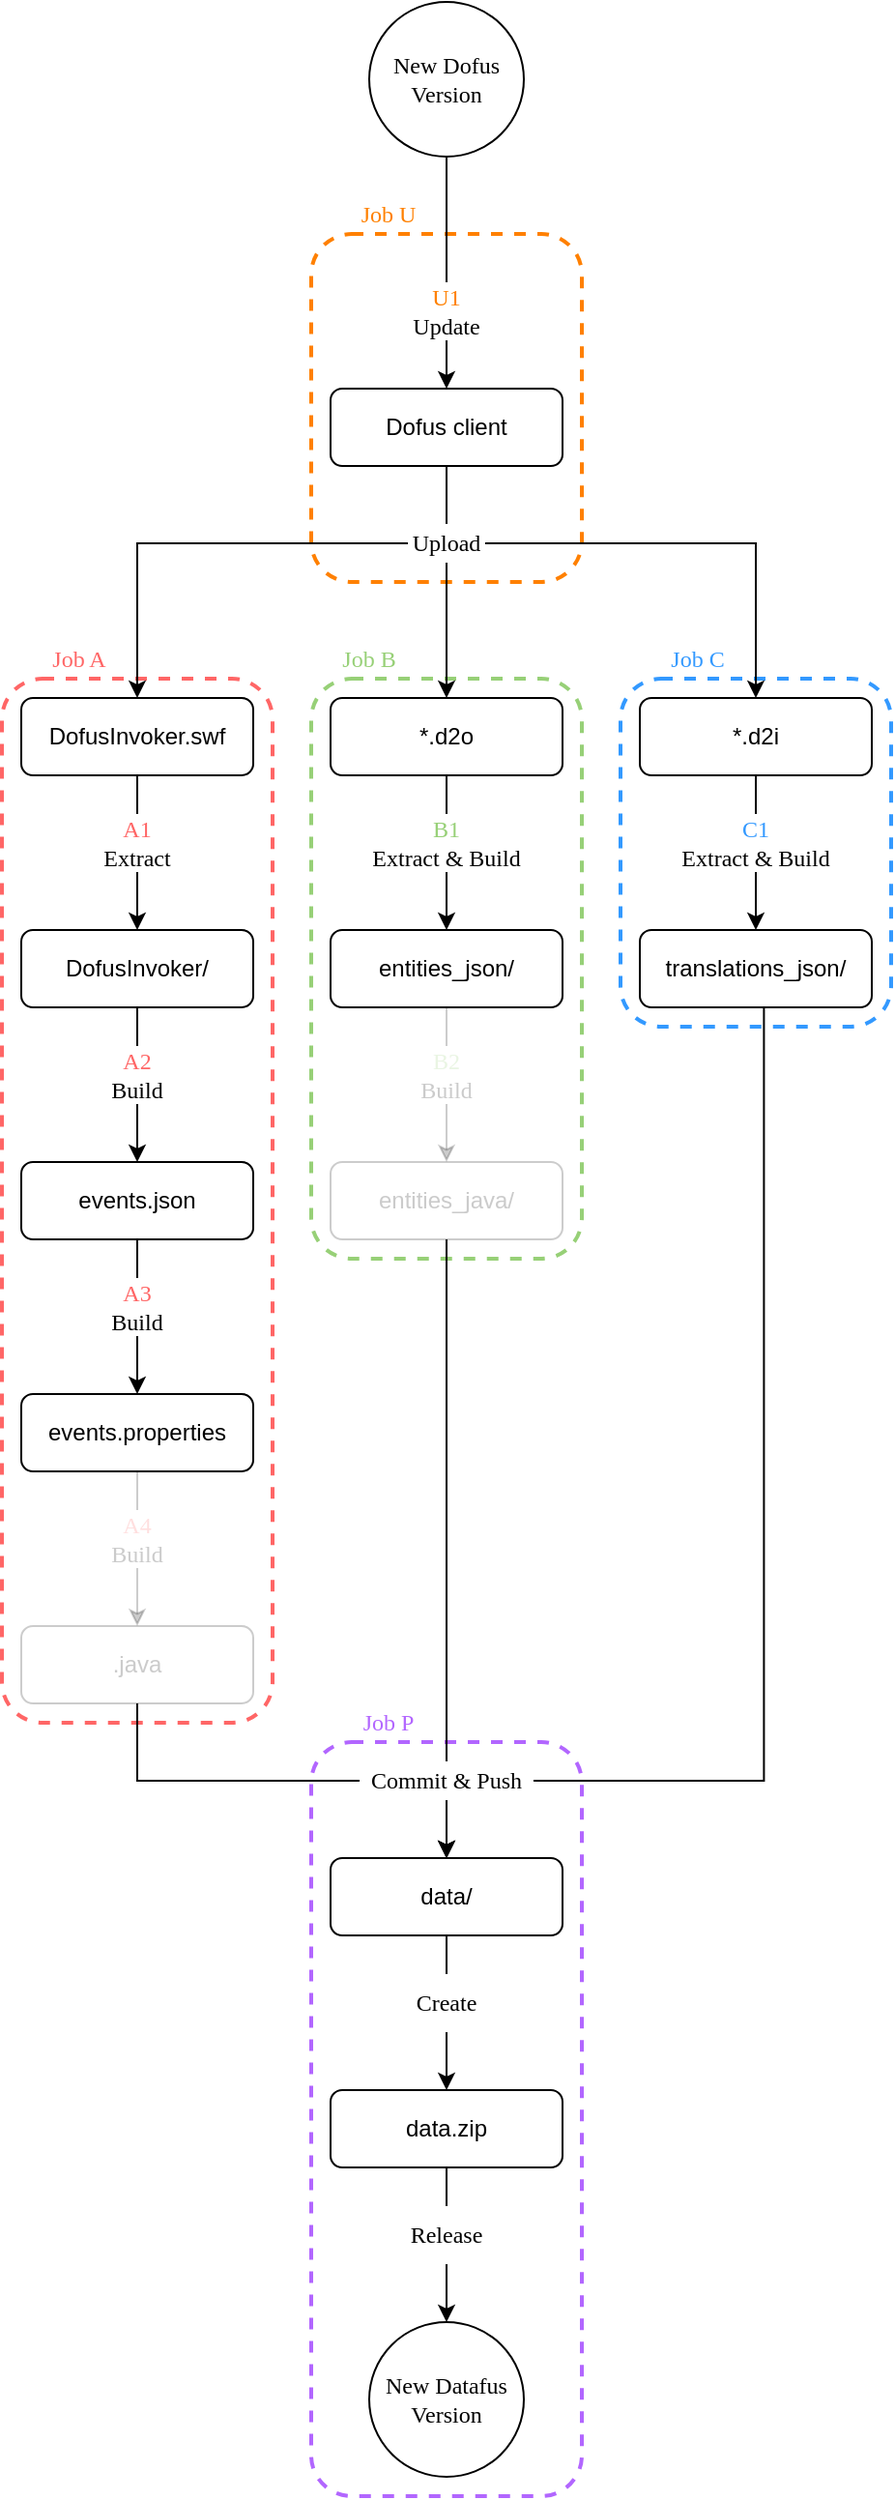 <mxfile version="21.1.4" type="device">
  <diagram id="nhp_7rRbsJUrWBSMZgtv" name="Page-1">
    <mxGraphModel dx="989" dy="1120" grid="1" gridSize="10" guides="1" tooltips="1" connect="1" arrows="1" fold="1" page="1" pageScale="1" pageWidth="520" pageHeight="600" math="0" shadow="0">
      <root>
        <mxCell id="0" />
        <mxCell id="1" parent="0" />
        <mxCell id="sLgVvRYrVAXlJ8nYai_G-16" value="" style="rounded=1;whiteSpace=wrap;html=1;fontFamily=Georgia;fillColor=none;dashed=1;strokeWidth=2;strokeColor=#B266FF;connectable=0;" parent="1" vertex="1">
          <mxGeometry x="190" y="700" width="140" height="390" as="geometry" />
        </mxCell>
        <mxCell id="sLgVvRYrVAXlJ8nYai_G-20" value="" style="rounded=1;whiteSpace=wrap;html=1;fontFamily=Georgia;fillColor=none;dashed=1;strokeWidth=2;strokeColor=#FF8000;connectable=0;" parent="1" vertex="1">
          <mxGeometry x="190" y="-80" width="140" height="180" as="geometry" />
        </mxCell>
        <mxCell id="apTINImMdSON69x1LJTN-12" value="" style="rounded=1;whiteSpace=wrap;html=1;fontFamily=Georgia;fillColor=none;dashed=1;strokeWidth=2;strokeColor=#FF6666;connectable=0;" parent="1" vertex="1">
          <mxGeometry x="30" y="150" width="140" height="540" as="geometry" />
        </mxCell>
        <mxCell id="apTINImMdSON69x1LJTN-14" value="" style="rounded=1;whiteSpace=wrap;html=1;fontFamily=Georgia;fillColor=none;dashed=1;strokeWidth=2;strokeColor=#3399FF;connectable=0;" parent="1" vertex="1">
          <mxGeometry x="350" y="150" width="140" height="180" as="geometry" />
        </mxCell>
        <mxCell id="apTINImMdSON69x1LJTN-13" value="" style="rounded=1;whiteSpace=wrap;html=1;fontFamily=Georgia;fillColor=none;dashed=1;strokeWidth=2;strokeColor=#97D077;connectable=0;" parent="1" vertex="1">
          <mxGeometry x="190" y="150" width="140" height="300" as="geometry" />
        </mxCell>
        <mxCell id="apTINImMdSON69x1LJTN-1" value="New Dofus Version" style="ellipse;whiteSpace=wrap;html=1;aspect=fixed;fontFamily=Georgia;" parent="1" vertex="1">
          <mxGeometry x="220" y="-200" width="80" height="80" as="geometry" />
        </mxCell>
        <mxCell id="apTINImMdSON69x1LJTN-2" value="*.d2o" style="rounded=1;whiteSpace=wrap;html=1;fontFamily=Helvetica;" parent="1" vertex="1">
          <mxGeometry x="200" y="160" width="120" height="40" as="geometry" />
        </mxCell>
        <mxCell id="apTINImMdSON69x1LJTN-3" value="*.d2i" style="rounded=1;whiteSpace=wrap;html=1;fontFamily=Helvetica;" parent="1" vertex="1">
          <mxGeometry x="360" y="160" width="120" height="40" as="geometry" />
        </mxCell>
        <mxCell id="apTINImMdSON69x1LJTN-4" value="DofusInvoker.swf" style="rounded=1;whiteSpace=wrap;html=1;fontFamily=Helvetica;" parent="1" vertex="1">
          <mxGeometry x="40" y="160" width="120" height="40" as="geometry" />
        </mxCell>
        <mxCell id="apTINImMdSON69x1LJTN-5" value="DofusInvoker/" style="rounded=1;whiteSpace=wrap;html=1;fontFamily=Helvetica;" parent="1" vertex="1">
          <mxGeometry x="40" y="280" width="120" height="40" as="geometry" />
        </mxCell>
        <mxCell id="apTINImMdSON69x1LJTN-6" value="entities_json/" style="rounded=1;whiteSpace=wrap;html=1;fontFamily=Helvetica;" parent="1" vertex="1">
          <mxGeometry x="200" y="280" width="120" height="40" as="geometry" />
        </mxCell>
        <mxCell id="apTINImMdSON69x1LJTN-7" value="translations_json/" style="rounded=1;whiteSpace=wrap;html=1;fontFamily=Helvetica;" parent="1" vertex="1">
          <mxGeometry x="360" y="280" width="120" height="40" as="geometry" />
        </mxCell>
        <mxCell id="apTINImMdSON69x1LJTN-8" value="entities_java/" style="rounded=1;whiteSpace=wrap;html=1;fontFamily=Helvetica;opacity=20;textOpacity=20;" parent="1" vertex="1">
          <mxGeometry x="200" y="400" width="120" height="40" as="geometry" />
        </mxCell>
        <mxCell id="apTINImMdSON69x1LJTN-9" value="events.json" style="rounded=1;whiteSpace=wrap;html=1;fontFamily=Helvetica;" parent="1" vertex="1">
          <mxGeometry x="40" y="400" width="120" height="40" as="geometry" />
        </mxCell>
        <mxCell id="apTINImMdSON69x1LJTN-10" value="events.properties" style="rounded=1;whiteSpace=wrap;html=1;fontFamily=Helvetica;" parent="1" vertex="1">
          <mxGeometry x="40" y="520" width="120" height="40" as="geometry" />
        </mxCell>
        <mxCell id="apTINImMdSON69x1LJTN-16" style="edgeStyle=orthogonalEdgeStyle;rounded=0;orthogonalLoop=1;jettySize=auto;html=1;exitX=0.5;exitY=1;exitDx=0;exitDy=0;entryX=0.5;entryY=0;entryDx=0;entryDy=0;fontFamily=Georgia;" parent="1" source="apTINImMdSON69x1LJTN-4" target="apTINImMdSON69x1LJTN-5" edge="1">
          <mxGeometry relative="1" as="geometry" />
        </mxCell>
        <mxCell id="apTINImMdSON69x1LJTN-17" style="edgeStyle=orthogonalEdgeStyle;rounded=0;orthogonalLoop=1;jettySize=auto;html=1;exitX=0.5;exitY=1;exitDx=0;exitDy=0;entryX=0.5;entryY=0;entryDx=0;entryDy=0;fontFamily=Georgia;" parent="1" source="apTINImMdSON69x1LJTN-5" target="apTINImMdSON69x1LJTN-9" edge="1">
          <mxGeometry relative="1" as="geometry">
            <mxPoint x="110" y="210" as="sourcePoint" />
            <mxPoint x="110" y="290" as="targetPoint" />
          </mxGeometry>
        </mxCell>
        <mxCell id="apTINImMdSON69x1LJTN-18" style="edgeStyle=orthogonalEdgeStyle;rounded=0;orthogonalLoop=1;jettySize=auto;html=1;exitX=0.5;exitY=1;exitDx=0;exitDy=0;entryX=0.5;entryY=0;entryDx=0;entryDy=0;fontFamily=Georgia;" parent="1" source="apTINImMdSON69x1LJTN-9" target="apTINImMdSON69x1LJTN-10" edge="1">
          <mxGeometry relative="1" as="geometry">
            <mxPoint x="110" y="330" as="sourcePoint" />
            <mxPoint x="110" y="410" as="targetPoint" />
          </mxGeometry>
        </mxCell>
        <mxCell id="apTINImMdSON69x1LJTN-19" style="edgeStyle=orthogonalEdgeStyle;rounded=0;orthogonalLoop=1;jettySize=auto;html=1;entryX=0.5;entryY=0;entryDx=0;entryDy=0;fontFamily=Georgia;exitX=0.5;exitY=1;exitDx=0;exitDy=0;opacity=20;" parent="1" source="apTINImMdSON69x1LJTN-6" target="apTINImMdSON69x1LJTN-8" edge="1">
          <mxGeometry relative="1" as="geometry">
            <mxPoint x="110" y="450" as="sourcePoint" />
            <mxPoint x="110" y="530" as="targetPoint" />
          </mxGeometry>
        </mxCell>
        <mxCell id="apTINImMdSON69x1LJTN-20" style="edgeStyle=orthogonalEdgeStyle;rounded=0;orthogonalLoop=1;jettySize=auto;html=1;fontFamily=Georgia;exitX=0.5;exitY=1;exitDx=0;exitDy=0;" parent="1" source="apTINImMdSON69x1LJTN-2" edge="1">
          <mxGeometry relative="1" as="geometry">
            <mxPoint x="270" y="330" as="sourcePoint" />
            <mxPoint x="260" y="280" as="targetPoint" />
          </mxGeometry>
        </mxCell>
        <mxCell id="apTINImMdSON69x1LJTN-21" style="edgeStyle=orthogonalEdgeStyle;rounded=0;orthogonalLoop=1;jettySize=auto;html=1;fontFamily=Georgia;exitX=0.5;exitY=1;exitDx=0;exitDy=0;entryX=0.5;entryY=0;entryDx=0;entryDy=0;" parent="1" source="apTINImMdSON69x1LJTN-3" target="apTINImMdSON69x1LJTN-7" edge="1">
          <mxGeometry relative="1" as="geometry">
            <mxPoint x="270" y="210" as="sourcePoint" />
            <mxPoint x="270" y="290" as="targetPoint" />
          </mxGeometry>
        </mxCell>
        <mxCell id="apTINImMdSON69x1LJTN-22" style="edgeStyle=orthogonalEdgeStyle;rounded=0;orthogonalLoop=1;jettySize=auto;html=1;entryX=0.5;entryY=0;entryDx=0;entryDy=0;fontFamily=Georgia;exitX=0.5;exitY=1;exitDx=0;exitDy=0;" parent="1" source="HrQ2cZQvFkraFqn7cPHn-2" target="apTINImMdSON69x1LJTN-4" edge="1">
          <mxGeometry relative="1" as="geometry">
            <mxPoint x="230" y="-130" as="sourcePoint" />
            <mxPoint x="110" y="290" as="targetPoint" />
            <Array as="points">
              <mxPoint x="260" y="80" />
              <mxPoint x="100" y="80" />
            </Array>
          </mxGeometry>
        </mxCell>
        <mxCell id="apTINImMdSON69x1LJTN-23" style="edgeStyle=orthogonalEdgeStyle;rounded=0;orthogonalLoop=1;jettySize=auto;html=1;exitX=0.5;exitY=1;exitDx=0;exitDy=0;fontFamily=Georgia;" parent="1" source="apTINImMdSON69x1LJTN-34" edge="1">
          <mxGeometry relative="1" as="geometry">
            <mxPoint x="270" y="90" as="sourcePoint" />
            <mxPoint x="420" y="160" as="targetPoint" />
            <Array as="points">
              <mxPoint x="260" y="80" />
              <mxPoint x="420" y="80" />
            </Array>
          </mxGeometry>
        </mxCell>
        <mxCell id="apTINImMdSON69x1LJTN-24" style="edgeStyle=orthogonalEdgeStyle;rounded=0;orthogonalLoop=1;jettySize=auto;html=1;fontFamily=Georgia;" parent="1" target="apTINImMdSON69x1LJTN-2" edge="1" source="apTINImMdSON69x1LJTN-34">
          <mxGeometry relative="1" as="geometry">
            <mxPoint x="260" y="80" as="sourcePoint" />
            <mxPoint x="430" y="170" as="targetPoint" />
          </mxGeometry>
        </mxCell>
        <mxCell id="apTINImMdSON69x1LJTN-25" value="&lt;div style=&quot;font-size: 12px&quot;&gt;&lt;font style=&quot;font-size: 12px&quot;&gt;A1&lt;/font&gt;&lt;/div&gt;&lt;div style=&quot;font-size: 12px&quot;&gt;&lt;font style=&quot;font-size: 12px&quot;&gt;&lt;font style=&quot;font-size: 12px&quot; color=&quot;#000000&quot;&gt;Extract&lt;/font&gt;&lt;br&gt;&lt;/font&gt;&lt;/div&gt;" style="text;html=1;strokeColor=none;align=center;verticalAlign=middle;whiteSpace=wrap;rounded=0;dashed=1;fontFamily=Georgia;spacing=0;fontSize=11;fontColor=#FF6666;labelBackgroundColor=none;fillColor=default;" parent="1" vertex="1">
          <mxGeometry x="80" y="220" width="40" height="30" as="geometry" />
        </mxCell>
        <mxCell id="apTINImMdSON69x1LJTN-26" value="&lt;div&gt;&lt;font color=&quot;#FF6666&quot;&gt;A3&lt;/font&gt;&lt;br&gt;&lt;/div&gt;&lt;div&gt;Build&lt;/div&gt;" style="text;html=1;strokeColor=none;align=center;verticalAlign=middle;whiteSpace=wrap;rounded=0;dashed=1;fontFamily=Georgia;fillColor=#FFFFFF;" parent="1" vertex="1">
          <mxGeometry x="80" y="460" width="40" height="30" as="geometry" />
        </mxCell>
        <mxCell id="apTINImMdSON69x1LJTN-28" value="&lt;div&gt;&lt;font color=&quot;#FF6666&quot;&gt;A2&lt;/font&gt;&lt;br&gt;&lt;/div&gt;&lt;div&gt;Build&lt;/div&gt;" style="text;html=1;strokeColor=none;align=center;verticalAlign=middle;whiteSpace=wrap;rounded=0;dashed=1;fontFamily=Georgia;fillColor=#FFFFFF;" parent="1" vertex="1">
          <mxGeometry x="80" y="340" width="40" height="30" as="geometry" />
        </mxCell>
        <mxCell id="apTINImMdSON69x1LJTN-29" value="&lt;div&gt;&lt;font color=&quot;#97D077&quot;&gt;B2&lt;/font&gt;&lt;br&gt;&lt;/div&gt;&lt;div&gt;Build&lt;/div&gt;" style="text;html=1;strokeColor=none;align=center;verticalAlign=middle;whiteSpace=wrap;rounded=0;dashed=1;fontFamily=Georgia;fillColor=#FFFFFF;textOpacity=20;" parent="1" vertex="1">
          <mxGeometry x="240" y="340" width="40" height="30" as="geometry" />
        </mxCell>
        <mxCell id="apTINImMdSON69x1LJTN-30" value="&lt;div&gt;&lt;font color=&quot;#97D077&quot;&gt;B1&lt;/font&gt;&lt;br&gt;&lt;/div&gt;&lt;div&gt;Extract &amp;amp; Build&lt;/div&gt;" style="text;html=1;strokeColor=none;align=center;verticalAlign=middle;whiteSpace=wrap;rounded=0;dashed=1;fontFamily=Georgia;fillColor=#FFFFFF;" parent="1" vertex="1">
          <mxGeometry x="200" y="220" width="120" height="30" as="geometry" />
        </mxCell>
        <mxCell id="apTINImMdSON69x1LJTN-32" value="&lt;div&gt;&lt;font color=&quot;#3399FF&quot;&gt;C1&lt;/font&gt;&lt;br&gt;&lt;/div&gt;&lt;div&gt;Extract &amp;amp; Build&lt;/div&gt;" style="text;html=1;strokeColor=none;align=center;verticalAlign=middle;whiteSpace=wrap;rounded=0;dashed=1;fontFamily=Georgia;fillColor=#FFFFFF;" parent="1" vertex="1">
          <mxGeometry x="360" y="220" width="120" height="30" as="geometry" />
        </mxCell>
        <mxCell id="apTINImMdSON69x1LJTN-47" value="Job A" style="text;html=1;strokeColor=none;align=center;verticalAlign=middle;whiteSpace=wrap;rounded=0;dashed=1;fontFamily=Georgia;fontColor=#FF6666;" parent="1" vertex="1">
          <mxGeometry x="50" y="130" width="40" height="20" as="geometry" />
        </mxCell>
        <mxCell id="apTINImMdSON69x1LJTN-51" value="Job B" style="text;html=1;strokeColor=none;align=center;verticalAlign=middle;whiteSpace=wrap;rounded=0;dashed=1;fontFamily=Georgia;fontColor=#97D077;" parent="1" vertex="1">
          <mxGeometry x="200" y="130" width="40" height="20" as="geometry" />
        </mxCell>
        <mxCell id="apTINImMdSON69x1LJTN-52" value="&lt;font color=&quot;#3399FF&quot;&gt;Job C&lt;br&gt;&lt;/font&gt;" style="text;html=1;strokeColor=none;align=center;verticalAlign=middle;whiteSpace=wrap;rounded=0;dashed=1;fontFamily=Georgia;fontColor=#FF6666;" parent="1" vertex="1">
          <mxGeometry x="370" y="130" width="40" height="20" as="geometry" />
        </mxCell>
        <mxCell id="MlVKwU8iSEv3AwQgIC7t-1" value=".java" style="rounded=1;whiteSpace=wrap;html=1;fontFamily=Helvetica;opacity=20;textOpacity=20;" parent="1" vertex="1">
          <mxGeometry x="40" y="640" width="120" height="40" as="geometry" />
        </mxCell>
        <mxCell id="MlVKwU8iSEv3AwQgIC7t-2" style="edgeStyle=orthogonalEdgeStyle;rounded=0;orthogonalLoop=1;jettySize=auto;html=1;entryX=0.5;entryY=0;entryDx=0;entryDy=0;fontFamily=Georgia;exitX=0.5;exitY=1;exitDx=0;exitDy=0;opacity=20;textOpacity=20;" parent="1" source="apTINImMdSON69x1LJTN-10" target="MlVKwU8iSEv3AwQgIC7t-1" edge="1">
          <mxGeometry relative="1" as="geometry">
            <mxPoint x="120" y="580" as="sourcePoint" />
            <mxPoint x="110" y="530" as="targetPoint" />
          </mxGeometry>
        </mxCell>
        <mxCell id="MlVKwU8iSEv3AwQgIC7t-3" value="&lt;div&gt;&lt;font color=&quot;#FF6666&quot;&gt;A4&lt;/font&gt;&lt;br&gt;&lt;/div&gt;&lt;div&gt;Build&lt;/div&gt;" style="text;html=1;strokeColor=none;align=center;verticalAlign=middle;whiteSpace=wrap;rounded=0;dashed=1;fontFamily=Georgia;fillColor=#FFFFFF;textOpacity=20;" parent="1" vertex="1">
          <mxGeometry x="80" y="580" width="40" height="30" as="geometry" />
        </mxCell>
        <mxCell id="sLgVvRYrVAXlJ8nYai_G-1" value="data/" style="rounded=1;whiteSpace=wrap;html=1;fontFamily=Helvetica;" parent="1" vertex="1">
          <mxGeometry x="200" y="760" width="120" height="40" as="geometry" />
        </mxCell>
        <mxCell id="sLgVvRYrVAXlJ8nYai_G-2" style="edgeStyle=orthogonalEdgeStyle;rounded=0;orthogonalLoop=1;jettySize=auto;html=1;exitX=0.5;exitY=1;exitDx=0;exitDy=0;fontFamily=Georgia;entryX=0.5;entryY=0;entryDx=0;entryDy=0;" parent="1" source="MlVKwU8iSEv3AwQgIC7t-1" target="sLgVvRYrVAXlJ8nYai_G-1" edge="1">
          <mxGeometry relative="1" as="geometry">
            <mxPoint x="110" y="450" as="sourcePoint" />
            <mxPoint x="240" y="780" as="targetPoint" />
            <Array as="points">
              <mxPoint x="100" y="720" />
              <mxPoint x="260" y="720" />
            </Array>
          </mxGeometry>
        </mxCell>
        <mxCell id="sLgVvRYrVAXlJ8nYai_G-3" style="edgeStyle=orthogonalEdgeStyle;rounded=0;orthogonalLoop=1;jettySize=auto;html=1;fontFamily=Georgia;exitX=0.5;exitY=1;exitDx=0;exitDy=0;entryX=0.5;entryY=0;entryDx=0;entryDy=0;" parent="1" source="apTINImMdSON69x1LJTN-8" target="sLgVvRYrVAXlJ8nYai_G-1" edge="1">
          <mxGeometry relative="1" as="geometry">
            <mxPoint x="265" y="439" as="sourcePoint" />
            <mxPoint x="320" y="650" as="targetPoint" />
          </mxGeometry>
        </mxCell>
        <mxCell id="sLgVvRYrVAXlJ8nYai_G-4" style="edgeStyle=orthogonalEdgeStyle;rounded=0;orthogonalLoop=1;jettySize=auto;html=1;fontFamily=Georgia;exitX=0.535;exitY=1.007;exitDx=0;exitDy=0;exitPerimeter=0;entryX=0.5;entryY=0;entryDx=0;entryDy=0;" parent="1" source="apTINImMdSON69x1LJTN-7" target="sLgVvRYrVAXlJ8nYai_G-1" edge="1">
          <mxGeometry relative="1" as="geometry">
            <mxPoint x="270" y="450" as="sourcePoint" />
            <mxPoint x="310" y="790" as="targetPoint" />
            <Array as="points">
              <mxPoint x="424" y="720" />
              <mxPoint x="260" y="720" />
            </Array>
          </mxGeometry>
        </mxCell>
        <mxCell id="sLgVvRYrVAXlJ8nYai_G-9" value="&lt;div&gt;Commit &amp;amp; Push&lt;br&gt;&lt;/div&gt;" style="text;html=1;strokeColor=none;align=center;verticalAlign=middle;whiteSpace=wrap;rounded=0;dashed=1;fontFamily=Georgia;fillColor=#FFFFFF;" parent="1" vertex="1">
          <mxGeometry x="215" y="710" width="90" height="20" as="geometry" />
        </mxCell>
        <mxCell id="sLgVvRYrVAXlJ8nYai_G-10" style="edgeStyle=orthogonalEdgeStyle;rounded=0;orthogonalLoop=1;jettySize=auto;html=1;exitX=0.5;exitY=1;exitDx=0;exitDy=0;fontFamily=Georgia;entryX=0.5;entryY=0;entryDx=0;entryDy=0;" parent="1" source="sLgVvRYrVAXlJ8nYai_G-1" target="sLgVvRYrVAXlJ8nYai_G-11" edge="1">
          <mxGeometry relative="1" as="geometry">
            <mxPoint x="110" y="450" as="sourcePoint" />
            <mxPoint x="370" y="840" as="targetPoint" />
          </mxGeometry>
        </mxCell>
        <mxCell id="sLgVvRYrVAXlJ8nYai_G-11" value="data.zip" style="rounded=1;whiteSpace=wrap;html=1;fontFamily=Helvetica;" parent="1" vertex="1">
          <mxGeometry x="200" y="880" width="120" height="40" as="geometry" />
        </mxCell>
        <mxCell id="sLgVvRYrVAXlJ8nYai_G-12" value="New Datafus Version" style="ellipse;whiteSpace=wrap;html=1;aspect=fixed;fontFamily=Georgia;" parent="1" vertex="1">
          <mxGeometry x="220" y="1000" width="80" height="80" as="geometry" />
        </mxCell>
        <mxCell id="sLgVvRYrVAXlJ8nYai_G-13" style="edgeStyle=orthogonalEdgeStyle;rounded=0;orthogonalLoop=1;jettySize=auto;html=1;exitX=0.5;exitY=1;exitDx=0;exitDy=0;fontFamily=Georgia;entryX=0.5;entryY=0;entryDx=0;entryDy=0;" parent="1" source="sLgVvRYrVAXlJ8nYai_G-11" target="sLgVvRYrVAXlJ8nYai_G-12" edge="1">
          <mxGeometry relative="1" as="geometry">
            <mxPoint x="270" y="810" as="sourcePoint" />
            <mxPoint x="270" y="890" as="targetPoint" />
          </mxGeometry>
        </mxCell>
        <mxCell id="sLgVvRYrVAXlJ8nYai_G-14" value="Create" style="text;html=1;strokeColor=none;align=center;verticalAlign=middle;whiteSpace=wrap;rounded=0;dashed=1;fontFamily=Georgia;fillColor=#FFFFFF;" parent="1" vertex="1">
          <mxGeometry x="240" y="820" width="40" height="30" as="geometry" />
        </mxCell>
        <mxCell id="sLgVvRYrVAXlJ8nYai_G-15" value="Release" style="text;html=1;strokeColor=none;align=center;verticalAlign=middle;whiteSpace=wrap;rounded=0;dashed=1;fontFamily=Georgia;fillColor=#FFFFFF;" parent="1" vertex="1">
          <mxGeometry x="240" y="940" width="40" height="30" as="geometry" />
        </mxCell>
        <mxCell id="sLgVvRYrVAXlJ8nYai_G-19" value="Job P" style="text;html=1;strokeColor=none;align=center;verticalAlign=middle;whiteSpace=wrap;rounded=0;dashed=1;fontFamily=Georgia;fontColor=#B266FF;" parent="1" vertex="1">
          <mxGeometry x="210" y="680" width="40" height="20" as="geometry" />
        </mxCell>
        <mxCell id="sLgVvRYrVAXlJ8nYai_G-22" value="&lt;font color=&quot;#FF8000&quot;&gt;Job U&lt;br&gt;&lt;/font&gt;" style="text;html=1;strokeColor=none;align=center;verticalAlign=middle;whiteSpace=wrap;rounded=0;dashed=1;fontFamily=Georgia;fontColor=#97D077;" parent="1" vertex="1">
          <mxGeometry x="210" y="-100" width="40" height="20" as="geometry" />
        </mxCell>
        <mxCell id="HrQ2cZQvFkraFqn7cPHn-2" value="Dofus client" style="rounded=1;whiteSpace=wrap;html=1;fontFamily=Helvetica;" vertex="1" parent="1">
          <mxGeometry x="200" width="120" height="40" as="geometry" />
        </mxCell>
        <mxCell id="HrQ2cZQvFkraFqn7cPHn-6" value="" style="edgeStyle=orthogonalEdgeStyle;rounded=0;orthogonalLoop=1;jettySize=auto;html=1;exitX=0.5;exitY=1;exitDx=0;exitDy=0;fontFamily=Georgia;entryX=0.5;entryY=0;entryDx=0;entryDy=0;" edge="1" parent="1" source="apTINImMdSON69x1LJTN-1" target="HrQ2cZQvFkraFqn7cPHn-2">
          <mxGeometry relative="1" as="geometry">
            <mxPoint x="260" y="-170" as="sourcePoint" />
            <mxPoint x="420" y="160" as="targetPoint" />
            <Array as="points" />
          </mxGeometry>
        </mxCell>
        <mxCell id="HrQ2cZQvFkraFqn7cPHn-5" value="&lt;div style=&quot;font-size: 12px&quot;&gt;&lt;font style=&quot;font-size: 12px&quot; color=&quot;#ff8000&quot;&gt;U1&lt;/font&gt;&lt;/div&gt;&lt;div style=&quot;font-size: 12px&quot;&gt;&lt;font style=&quot;font-size: 12px&quot; color=&quot;#000000&quot;&gt;Update&lt;br&gt;&lt;/font&gt;&lt;/div&gt;" style="text;html=1;strokeColor=none;align=center;verticalAlign=middle;whiteSpace=wrap;rounded=0;dashed=1;fontFamily=Georgia;spacing=0;fontSize=11;fontColor=#FF6666;labelBackgroundColor=none;fillColor=default;" vertex="1" parent="1">
          <mxGeometry x="240" y="-55" width="40" height="30" as="geometry" />
        </mxCell>
        <mxCell id="apTINImMdSON69x1LJTN-34" value="Upload" style="text;html=1;strokeColor=none;align=center;verticalAlign=middle;whiteSpace=wrap;rounded=0;dashed=1;fontFamily=Georgia;fillColor=#FFFFFF;" parent="1" vertex="1">
          <mxGeometry x="240" y="70" width="40" height="20" as="geometry" />
        </mxCell>
      </root>
    </mxGraphModel>
  </diagram>
</mxfile>
